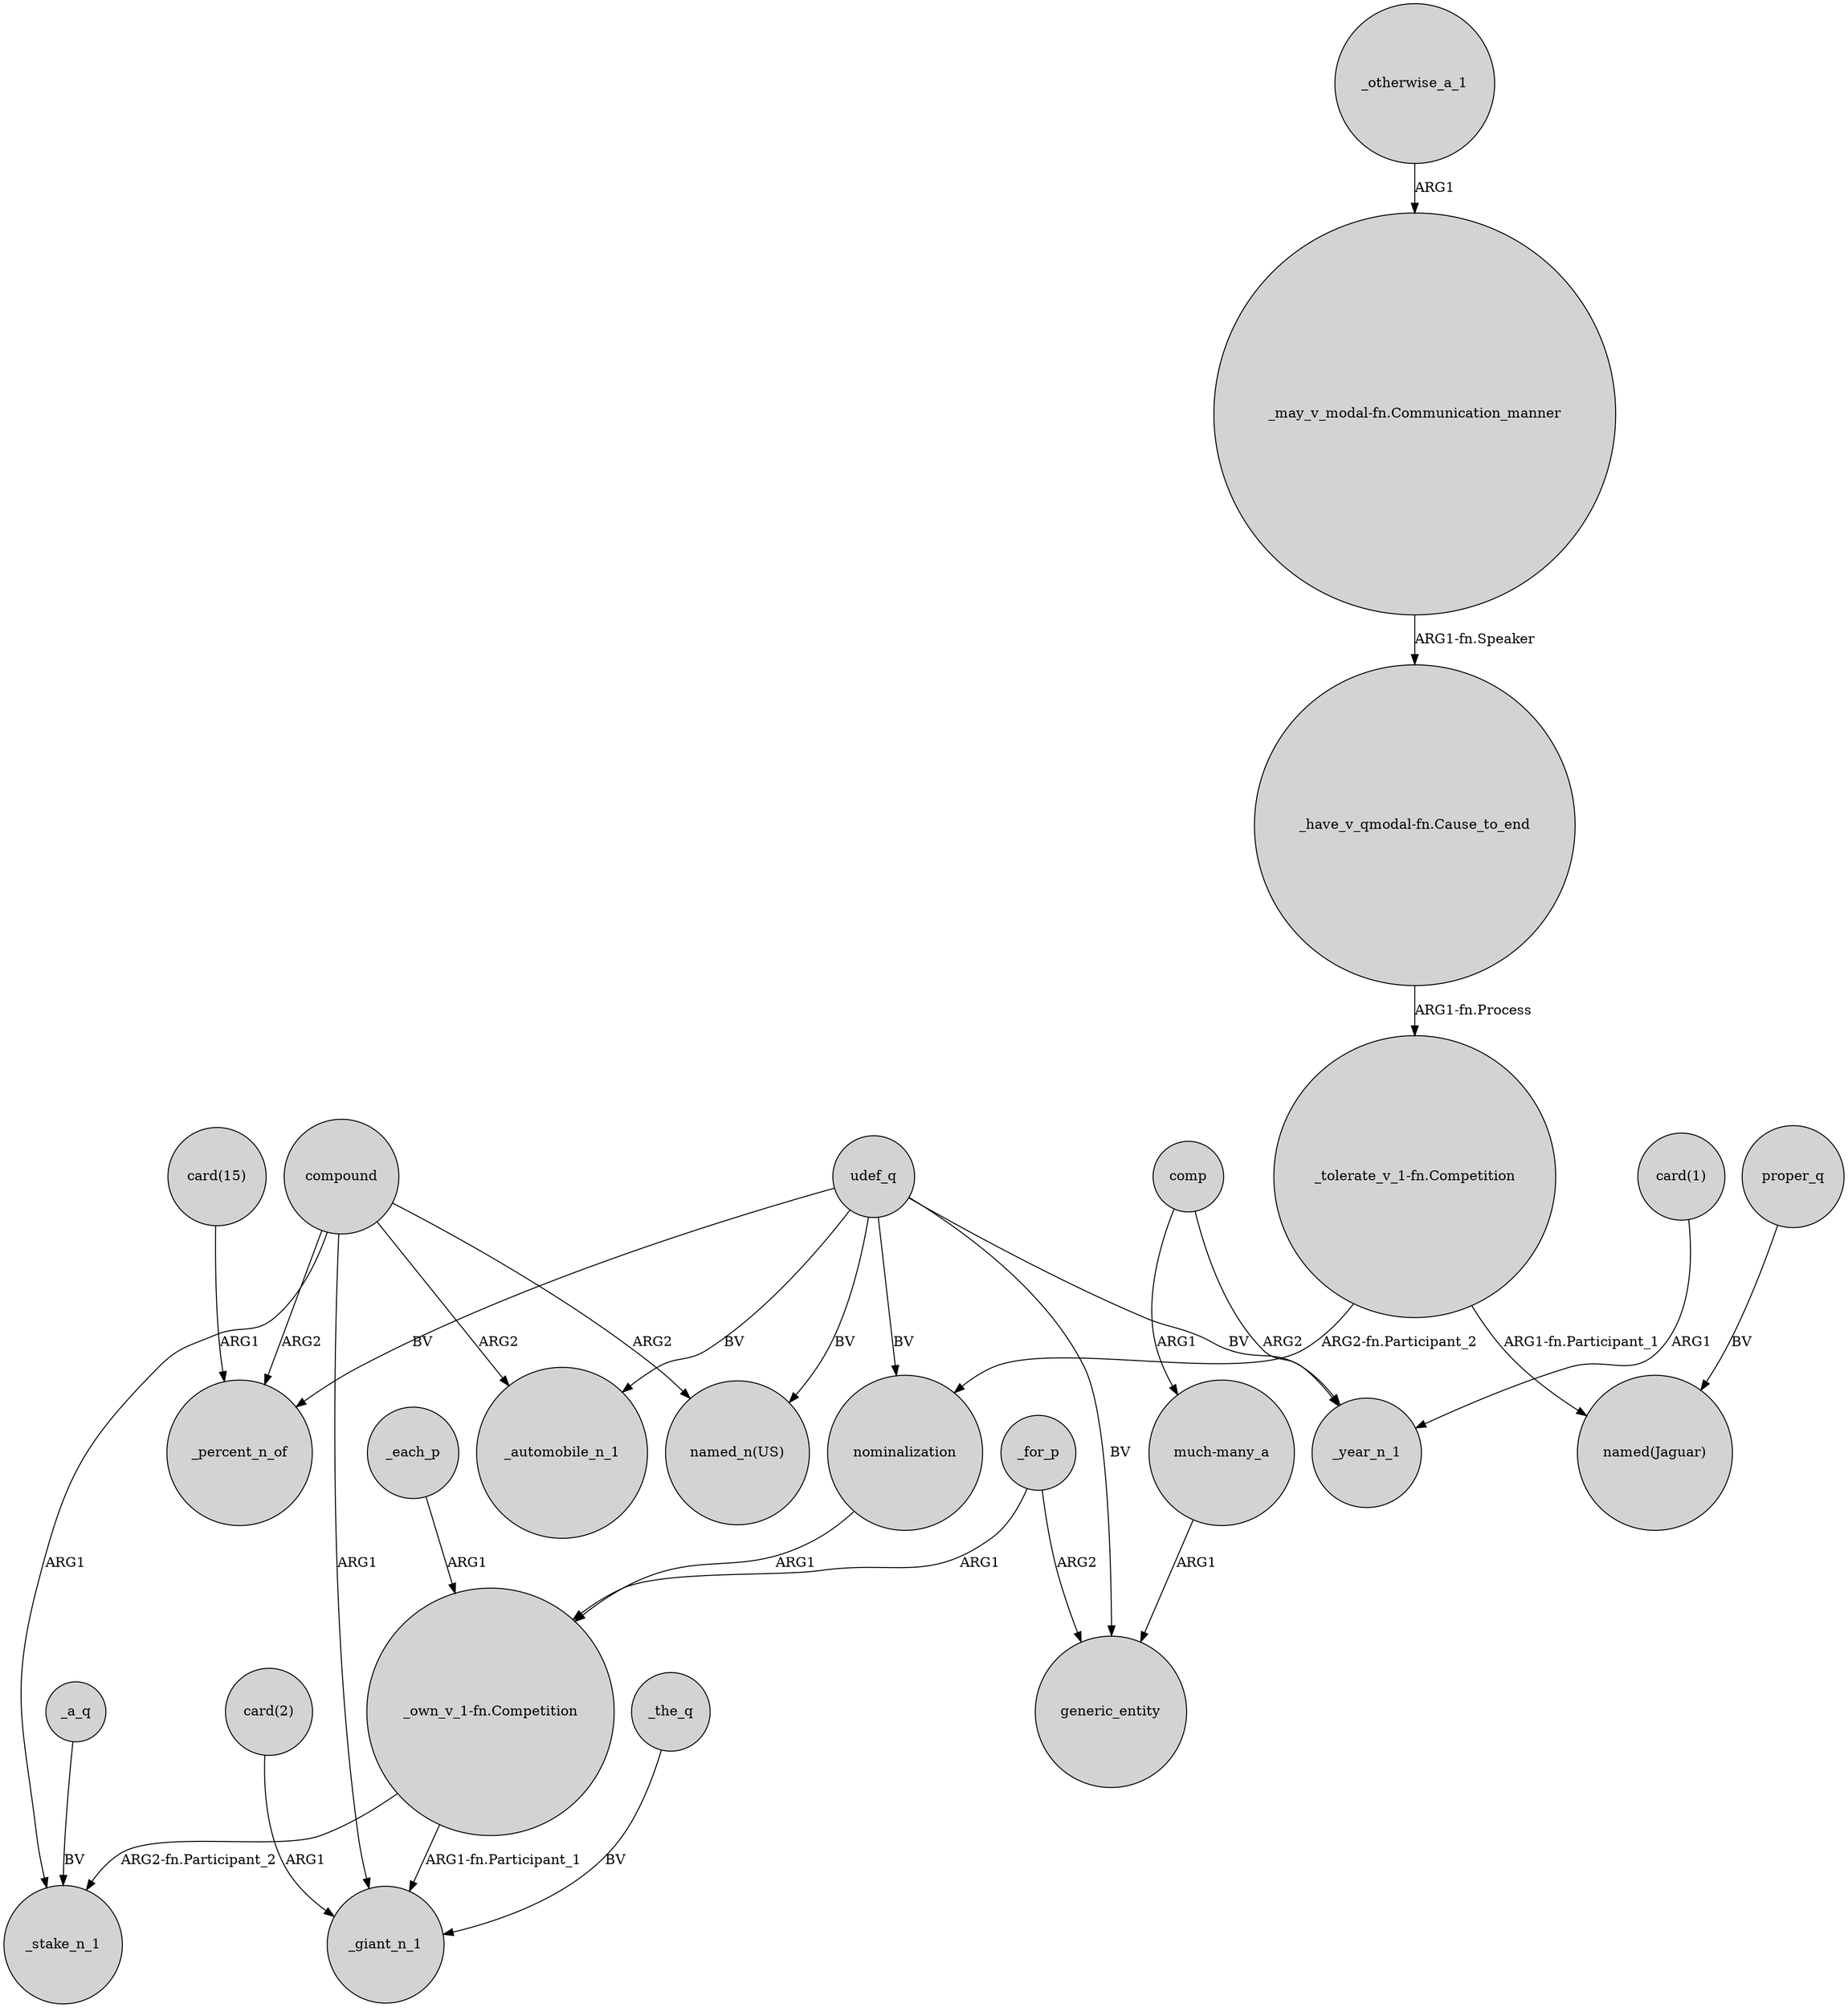 digraph {
	node [shape=circle style=filled]
	"_have_v_qmodal-fn.Cause_to_end" -> "_tolerate_v_1-fn.Competition" [label="ARG1-fn.Process"]
	"_tolerate_v_1-fn.Competition" -> nominalization [label="ARG2-fn.Participant_2"]
	"card(1)" -> _year_n_1 [label=ARG1]
	_otherwise_a_1 -> "_may_v_modal-fn.Communication_manner" [label=ARG1]
	udef_q -> nominalization [label=BV]
	nominalization -> "_own_v_1-fn.Competition" [label=ARG1]
	_for_p -> generic_entity [label=ARG2]
	_each_p -> "_own_v_1-fn.Competition" [label=ARG1]
	udef_q -> generic_entity [label=BV]
	udef_q -> _automobile_n_1 [label=BV]
	comp -> "much-many_a" [label=ARG1]
	"_tolerate_v_1-fn.Competition" -> "named(Jaguar)" [label="ARG1-fn.Participant_1"]
	_for_p -> "_own_v_1-fn.Competition" [label=ARG1]
	"_own_v_1-fn.Competition" -> _giant_n_1 [label="ARG1-fn.Participant_1"]
	udef_q -> _percent_n_of [label=BV]
	"much-many_a" -> generic_entity [label=ARG1]
	compound -> _stake_n_1 [label=ARG1]
	compound -> _percent_n_of [label=ARG2]
	proper_q -> "named(Jaguar)" [label=BV]
	"card(15)" -> _percent_n_of [label=ARG1]
	"_may_v_modal-fn.Communication_manner" -> "_have_v_qmodal-fn.Cause_to_end" [label="ARG1-fn.Speaker"]
	compound -> _giant_n_1 [label=ARG1]
	udef_q -> _year_n_1 [label=BV]
	_the_q -> _giant_n_1 [label=BV]
	compound -> _automobile_n_1 [label=ARG2]
	comp -> _year_n_1 [label=ARG2]
	"card(2)" -> _giant_n_1 [label=ARG1]
	compound -> "named_n(US)" [label=ARG2]
	udef_q -> "named_n(US)" [label=BV]
	_a_q -> _stake_n_1 [label=BV]
	"_own_v_1-fn.Competition" -> _stake_n_1 [label="ARG2-fn.Participant_2"]
}
